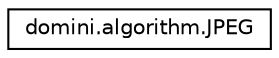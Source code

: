 digraph "Graphical Class Hierarchy"
{
  edge [fontname="Helvetica",fontsize="10",labelfontname="Helvetica",labelfontsize="10"];
  node [fontname="Helvetica",fontsize="10",shape=record];
  rankdir="LR";
  Node0 [label="domini.algorithm.JPEG",height=0.2,width=0.4,color="black", fillcolor="white", style="filled",URL="$classdomini_1_1algorithm_1_1JPEG.html",tooltip="Compressió i descompressió pel mètode JPEG. "];
}
